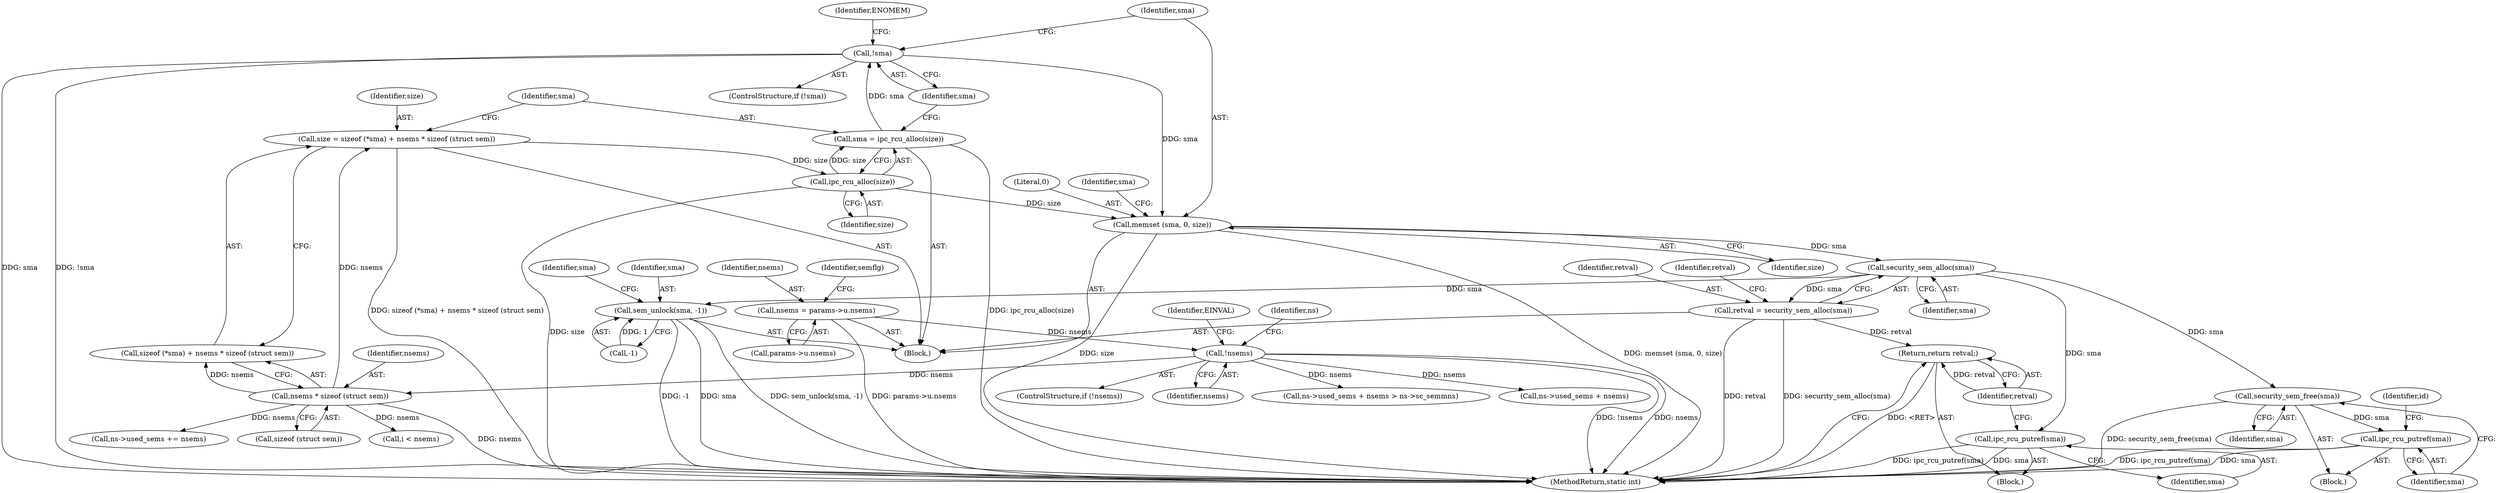 digraph "0_linux_6062a8dc0517bce23e3c2f7d2fea5e22411269a3_4@API" {
"1000169" [label="(Call,memset (sma, 0, size))"];
"1000163" [label="(Call,!sma)"];
"1000158" [label="(Call,sma = ipc_rcu_alloc(size))"];
"1000160" [label="(Call,ipc_rcu_alloc(size))"];
"1000148" [label="(Call,size = sizeof (*sma) + nsems * sizeof (struct sem))"];
"1000154" [label="(Call,nsems * sizeof (struct sem))"];
"1000130" [label="(Call,!nsems)"];
"1000115" [label="(Call,nsems = params->u.nsems)"];
"1000198" [label="(Call,security_sem_alloc(sma))"];
"1000196" [label="(Call,retval = security_sem_alloc(sma))"];
"1000205" [label="(Return,return retval;)"];
"1000203" [label="(Call,ipc_rcu_putref(sma))"];
"1000225" [label="(Call,security_sem_free(sma))"];
"1000227" [label="(Call,ipc_rcu_putref(sma))"];
"1000299" [label="(Call,sem_unlock(sma, -1))"];
"1000224" [label="(Block,)"];
"1000116" [label="(Identifier,nsems)"];
"1000204" [label="(Identifier,sma)"];
"1000227" [label="(Call,ipc_rcu_putref(sma))"];
"1000161" [label="(Identifier,size)"];
"1000124" [label="(Identifier,semflg)"];
"1000299" [label="(Call,sem_unlock(sma, -1))"];
"1000226" [label="(Identifier,sma)"];
"1000156" [label="(Call,sizeof (struct sem))"];
"1000137" [label="(Call,ns->used_sems + nsems)"];
"1000168" [label="(Identifier,ENOMEM)"];
"1000150" [label="(Call,sizeof (*sma) + nsems * sizeof (struct sem))"];
"1000134" [label="(Identifier,EINVAL)"];
"1000309" [label="(MethodReturn,static int)"];
"1000203" [label="(Call,ipc_rcu_putref(sma))"];
"1000155" [label="(Identifier,nsems)"];
"1000115" [label="(Call,nsems = params->u.nsems)"];
"1000164" [label="(Identifier,sma)"];
"1000230" [label="(Identifier,id)"];
"1000159" [label="(Identifier,sma)"];
"1000198" [label="(Call,security_sem_alloc(sma))"];
"1000162" [label="(ControlStructure,if (!sma))"];
"1000250" [label="(Call,i < nsems)"];
"1000129" [label="(ControlStructure,if (!nsems))"];
"1000171" [label="(Literal,0)"];
"1000197" [label="(Identifier,retval)"];
"1000130" [label="(Call,!nsems)"];
"1000205" [label="(Return,return retval;)"];
"1000201" [label="(Identifier,retval)"];
"1000117" [label="(Call,params->u.nsems)"];
"1000176" [label="(Identifier,sma)"];
"1000301" [label="(Call,-1)"];
"1000170" [label="(Identifier,sma)"];
"1000103" [label="(Block,)"];
"1000231" [label="(Call,ns->used_sems += nsems)"];
"1000139" [label="(Identifier,ns)"];
"1000306" [label="(Identifier,sma)"];
"1000158" [label="(Call,sma = ipc_rcu_alloc(size))"];
"1000196" [label="(Call,retval = security_sem_alloc(sma))"];
"1000206" [label="(Identifier,retval)"];
"1000148" [label="(Call,size = sizeof (*sma) + nsems * sizeof (struct sem))"];
"1000228" [label="(Identifier,sma)"];
"1000163" [label="(Call,!sma)"];
"1000149" [label="(Identifier,size)"];
"1000300" [label="(Identifier,sma)"];
"1000154" [label="(Call,nsems * sizeof (struct sem))"];
"1000225" [label="(Call,security_sem_free(sma))"];
"1000172" [label="(Identifier,size)"];
"1000160" [label="(Call,ipc_rcu_alloc(size))"];
"1000202" [label="(Block,)"];
"1000131" [label="(Identifier,nsems)"];
"1000199" [label="(Identifier,sma)"];
"1000169" [label="(Call,memset (sma, 0, size))"];
"1000136" [label="(Call,ns->used_sems + nsems > ns->sc_semmns)"];
"1000169" -> "1000103"  [label="AST: "];
"1000169" -> "1000172"  [label="CFG: "];
"1000170" -> "1000169"  [label="AST: "];
"1000171" -> "1000169"  [label="AST: "];
"1000172" -> "1000169"  [label="AST: "];
"1000176" -> "1000169"  [label="CFG: "];
"1000169" -> "1000309"  [label="DDG: size"];
"1000169" -> "1000309"  [label="DDG: memset (sma, 0, size)"];
"1000163" -> "1000169"  [label="DDG: sma"];
"1000160" -> "1000169"  [label="DDG: size"];
"1000169" -> "1000198"  [label="DDG: sma"];
"1000163" -> "1000162"  [label="AST: "];
"1000163" -> "1000164"  [label="CFG: "];
"1000164" -> "1000163"  [label="AST: "];
"1000168" -> "1000163"  [label="CFG: "];
"1000170" -> "1000163"  [label="CFG: "];
"1000163" -> "1000309"  [label="DDG: sma"];
"1000163" -> "1000309"  [label="DDG: !sma"];
"1000158" -> "1000163"  [label="DDG: sma"];
"1000158" -> "1000103"  [label="AST: "];
"1000158" -> "1000160"  [label="CFG: "];
"1000159" -> "1000158"  [label="AST: "];
"1000160" -> "1000158"  [label="AST: "];
"1000164" -> "1000158"  [label="CFG: "];
"1000158" -> "1000309"  [label="DDG: ipc_rcu_alloc(size)"];
"1000160" -> "1000158"  [label="DDG: size"];
"1000160" -> "1000161"  [label="CFG: "];
"1000161" -> "1000160"  [label="AST: "];
"1000160" -> "1000309"  [label="DDG: size"];
"1000148" -> "1000160"  [label="DDG: size"];
"1000148" -> "1000103"  [label="AST: "];
"1000148" -> "1000150"  [label="CFG: "];
"1000149" -> "1000148"  [label="AST: "];
"1000150" -> "1000148"  [label="AST: "];
"1000159" -> "1000148"  [label="CFG: "];
"1000148" -> "1000309"  [label="DDG: sizeof (*sma) + nsems * sizeof (struct sem)"];
"1000154" -> "1000148"  [label="DDG: nsems"];
"1000154" -> "1000150"  [label="AST: "];
"1000154" -> "1000156"  [label="CFG: "];
"1000155" -> "1000154"  [label="AST: "];
"1000156" -> "1000154"  [label="AST: "];
"1000150" -> "1000154"  [label="CFG: "];
"1000154" -> "1000309"  [label="DDG: nsems"];
"1000154" -> "1000150"  [label="DDG: nsems"];
"1000130" -> "1000154"  [label="DDG: nsems"];
"1000154" -> "1000231"  [label="DDG: nsems"];
"1000154" -> "1000250"  [label="DDG: nsems"];
"1000130" -> "1000129"  [label="AST: "];
"1000130" -> "1000131"  [label="CFG: "];
"1000131" -> "1000130"  [label="AST: "];
"1000134" -> "1000130"  [label="CFG: "];
"1000139" -> "1000130"  [label="CFG: "];
"1000130" -> "1000309"  [label="DDG: !nsems"];
"1000130" -> "1000309"  [label="DDG: nsems"];
"1000115" -> "1000130"  [label="DDG: nsems"];
"1000130" -> "1000136"  [label="DDG: nsems"];
"1000130" -> "1000137"  [label="DDG: nsems"];
"1000115" -> "1000103"  [label="AST: "];
"1000115" -> "1000117"  [label="CFG: "];
"1000116" -> "1000115"  [label="AST: "];
"1000117" -> "1000115"  [label="AST: "];
"1000124" -> "1000115"  [label="CFG: "];
"1000115" -> "1000309"  [label="DDG: params->u.nsems"];
"1000198" -> "1000196"  [label="AST: "];
"1000198" -> "1000199"  [label="CFG: "];
"1000199" -> "1000198"  [label="AST: "];
"1000196" -> "1000198"  [label="CFG: "];
"1000198" -> "1000196"  [label="DDG: sma"];
"1000198" -> "1000203"  [label="DDG: sma"];
"1000198" -> "1000225"  [label="DDG: sma"];
"1000198" -> "1000299"  [label="DDG: sma"];
"1000196" -> "1000103"  [label="AST: "];
"1000197" -> "1000196"  [label="AST: "];
"1000201" -> "1000196"  [label="CFG: "];
"1000196" -> "1000309"  [label="DDG: retval"];
"1000196" -> "1000309"  [label="DDG: security_sem_alloc(sma)"];
"1000196" -> "1000205"  [label="DDG: retval"];
"1000205" -> "1000202"  [label="AST: "];
"1000205" -> "1000206"  [label="CFG: "];
"1000206" -> "1000205"  [label="AST: "];
"1000309" -> "1000205"  [label="CFG: "];
"1000205" -> "1000309"  [label="DDG: <RET>"];
"1000206" -> "1000205"  [label="DDG: retval"];
"1000203" -> "1000202"  [label="AST: "];
"1000203" -> "1000204"  [label="CFG: "];
"1000204" -> "1000203"  [label="AST: "];
"1000206" -> "1000203"  [label="CFG: "];
"1000203" -> "1000309"  [label="DDG: ipc_rcu_putref(sma)"];
"1000203" -> "1000309"  [label="DDG: sma"];
"1000225" -> "1000224"  [label="AST: "];
"1000225" -> "1000226"  [label="CFG: "];
"1000226" -> "1000225"  [label="AST: "];
"1000228" -> "1000225"  [label="CFG: "];
"1000225" -> "1000309"  [label="DDG: security_sem_free(sma)"];
"1000225" -> "1000227"  [label="DDG: sma"];
"1000227" -> "1000224"  [label="AST: "];
"1000227" -> "1000228"  [label="CFG: "];
"1000228" -> "1000227"  [label="AST: "];
"1000230" -> "1000227"  [label="CFG: "];
"1000227" -> "1000309"  [label="DDG: ipc_rcu_putref(sma)"];
"1000227" -> "1000309"  [label="DDG: sma"];
"1000299" -> "1000103"  [label="AST: "];
"1000299" -> "1000301"  [label="CFG: "];
"1000300" -> "1000299"  [label="AST: "];
"1000301" -> "1000299"  [label="AST: "];
"1000306" -> "1000299"  [label="CFG: "];
"1000299" -> "1000309"  [label="DDG: sem_unlock(sma, -1)"];
"1000299" -> "1000309"  [label="DDG: -1"];
"1000299" -> "1000309"  [label="DDG: sma"];
"1000301" -> "1000299"  [label="DDG: 1"];
}
